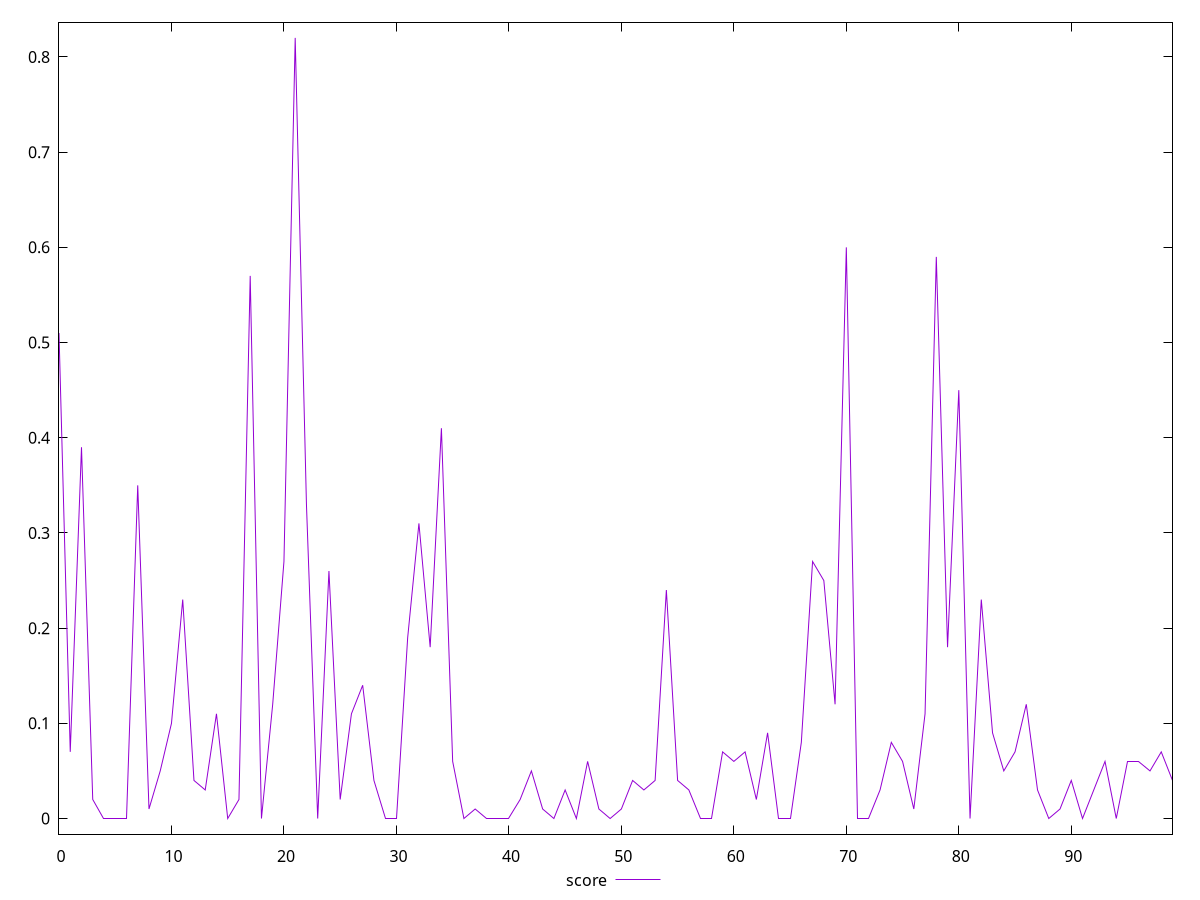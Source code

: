reset

$score <<EOF
0 0.51
1 0.07
2 0.39
3 0.02
4 0
5 0
6 0
7 0.35
8 0.01
9 0.05
10 0.1
11 0.23
12 0.04
13 0.03
14 0.11
15 0
16 0.02
17 0.57
18 0
19 0.12
20 0.27
21 0.82
22 0.33
23 0
24 0.26
25 0.02
26 0.11
27 0.14
28 0.04
29 0
30 0
31 0.19
32 0.31
33 0.18
34 0.41
35 0.06
36 0
37 0.01
38 0
39 0
40 0
41 0.02
42 0.05
43 0.01
44 0
45 0.03
46 0
47 0.06
48 0.01
49 0
50 0.01
51 0.04
52 0.03
53 0.04
54 0.24
55 0.04
56 0.03
57 0
58 0
59 0.07
60 0.06
61 0.07
62 0.02
63 0.09
64 0
65 0
66 0.08
67 0.27
68 0.25
69 0.12
70 0.6
71 0
72 0
73 0.03
74 0.08
75 0.06
76 0.01
77 0.11
78 0.59
79 0.18
80 0.45
81 0
82 0.23
83 0.09
84 0.05
85 0.07
86 0.12
87 0.03
88 0
89 0.01
90 0.04
91 0
92 0.03
93 0.06
94 0
95 0.06
96 0.06
97 0.05
98 0.07
99 0.04
EOF

set key outside below
set xrange [0:99]
set yrange [-0.016399999999999998:0.8363999999999999]
set trange [-0.016399999999999998:0.8363999999999999]
set terminal svg size 640, 500 enhanced background rgb 'white'
set output "reports/report_00028_2021-02-24T12-49-42.674Z/estimated-input-latency/samples/astro/score/values.svg"

plot $score title "score" with line

reset
